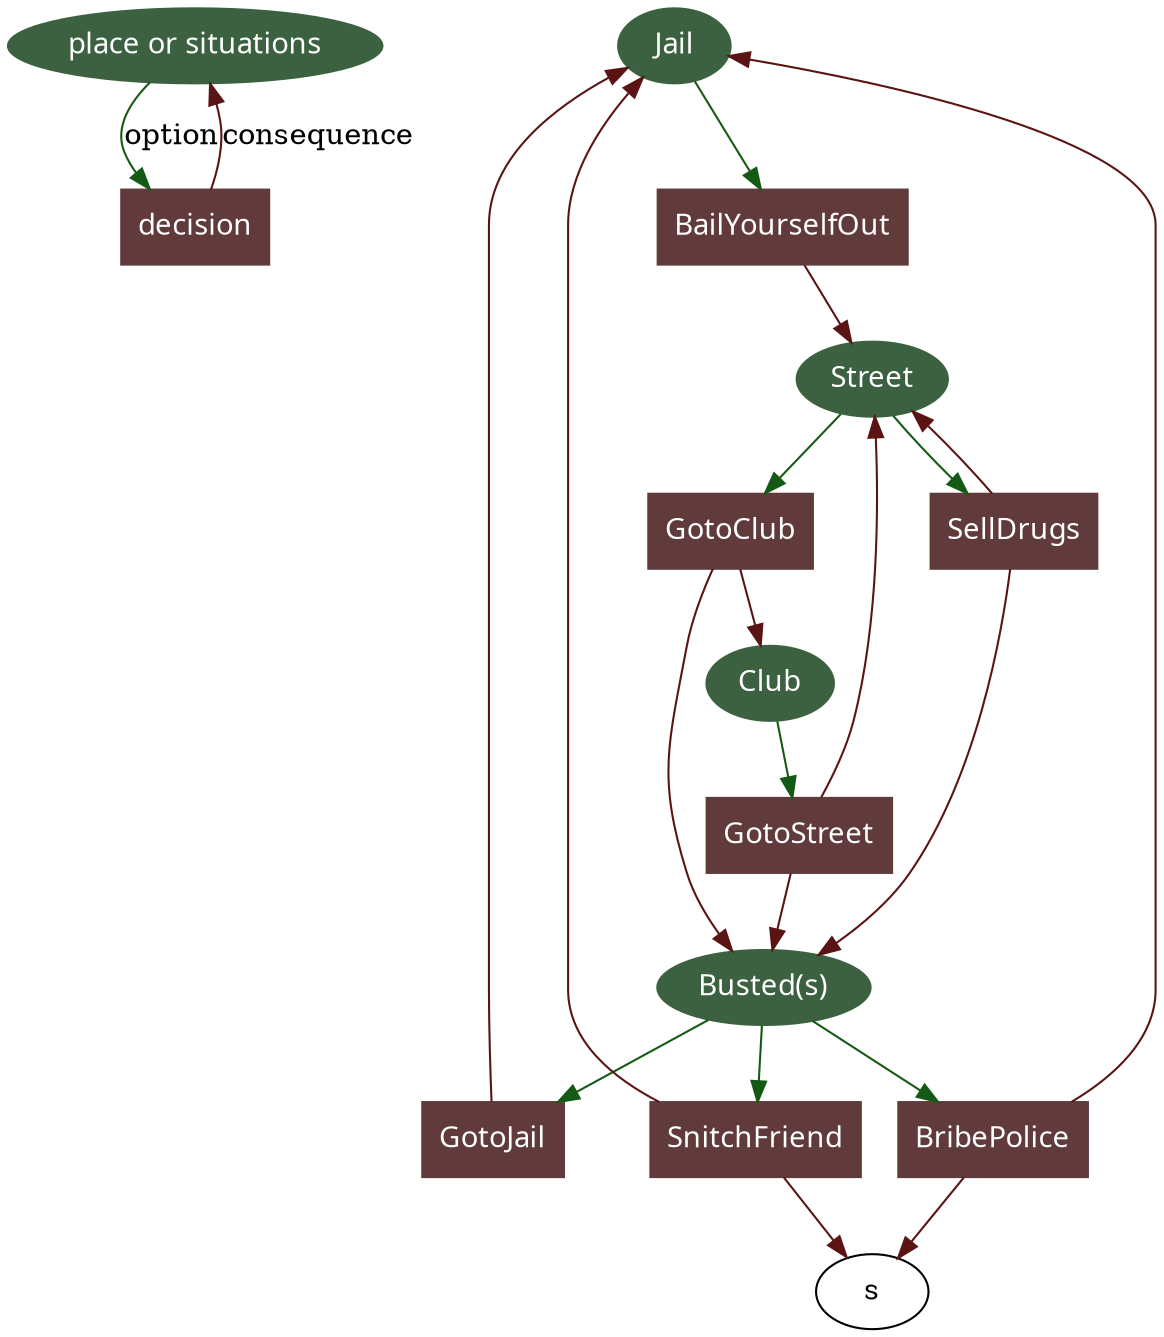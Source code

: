 digraph graphname {

    subgraph Legend {
        Situation [label="place or situations",style=filled,color="#3b6140",fontcolor=white,fontname="Sens-Bold"];
        Decision [label="decision"shape=box,style=filled,color="#613b3b",fontcolor=white,fontname="Sens-Bold"];
        Situation -> Decision [label="option",color="#155a14"];
        Decision -> Situation [label="consequence",color="#5a1414"]
        label = "sdfgjl hsdflkj"
        color = black;        
    }
    
    subgraph Situations {
        node [style=filled,color="#3b6140",fontcolor=white,fontname="Sens-Bold"];
        Jail;
        Street;
        Club;
        Busted [label="Busted(s)"];
    }
    
    subgraph Decisions {
        node [shape=box,style=filled,color="#613b3b",fontcolor=white,fontname="Sens-Bold"];
        BailYourselfOut;
        GotoClub;
        GotoStreet;
        SellDrugs;
        GotoJail;
        BribePolice;
        SnitchFriend;
    }

    subgraph Options {
        edge [color="#155a14"]
        Jail -> BailYourselfOut;
        Street -> SellDrugs
        Street -> GotoClub;
        Club -> GotoStreet
        Busted -> GotoJail
        Busted -> BribePolice
        Busted -> SnitchFriend
    }

    subgraph Consequences {
        edge [color="#5a1414"]
        BailYourselfOut -> Street
        GotoClub -> Club
        GotoClub -> Busted
        GotoStreet -> Street
        GotoStreet -> Busted
        SellDrugs -> Street
        SellDrugs -> Busted
        GotoJail -> Jail
        BribePolice -> s
        BribePolice -> Jail
        SnitchFriend -> s
        SnitchFriend -> Jail
    }
}

